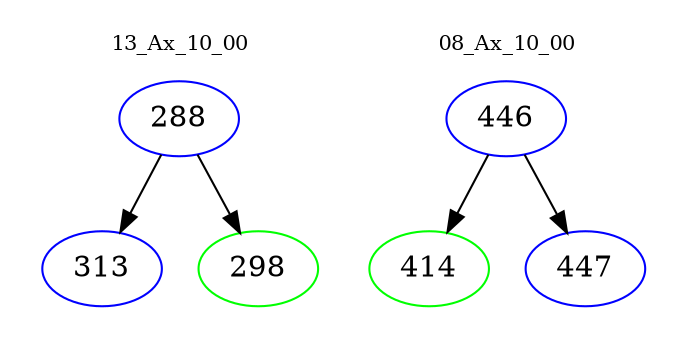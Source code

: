 digraph{
subgraph cluster_0 {
color = white
label = "13_Ax_10_00";
fontsize=10;
T0_288 [label="288", color="blue"]
T0_288 -> T0_313 [color="black"]
T0_313 [label="313", color="blue"]
T0_288 -> T0_298 [color="black"]
T0_298 [label="298", color="green"]
}
subgraph cluster_1 {
color = white
label = "08_Ax_10_00";
fontsize=10;
T1_446 [label="446", color="blue"]
T1_446 -> T1_414 [color="black"]
T1_414 [label="414", color="green"]
T1_446 -> T1_447 [color="black"]
T1_447 [label="447", color="blue"]
}
}
